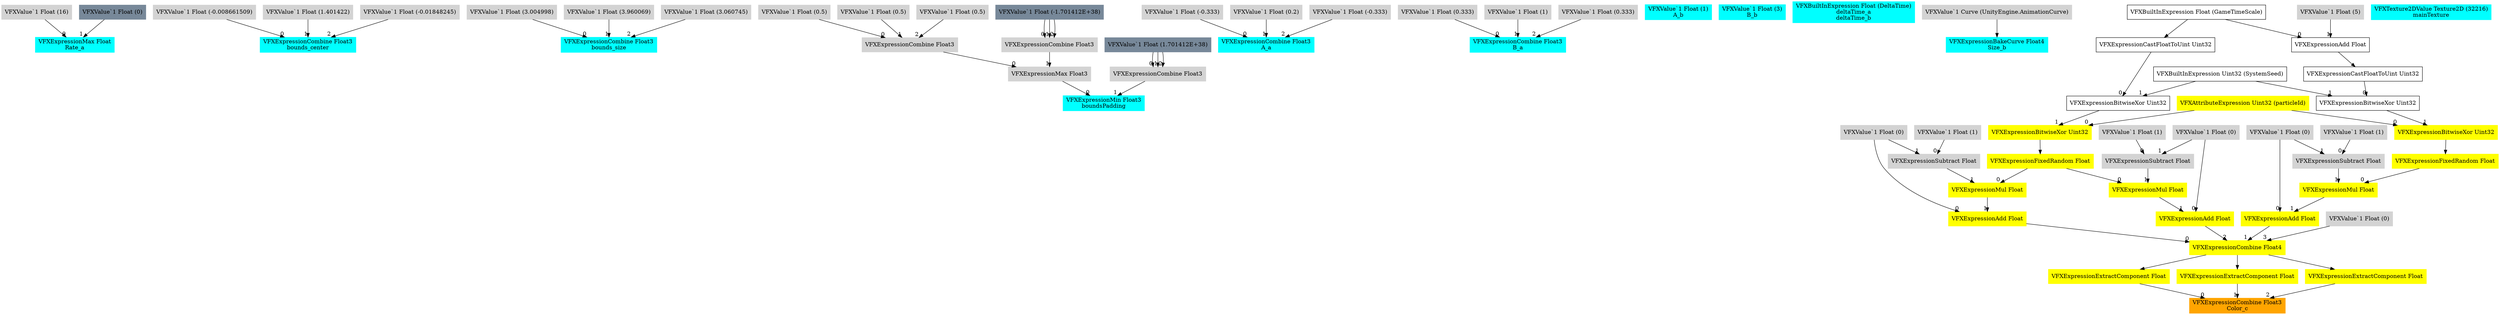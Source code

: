 digraph G {
node0 [shape="box" color="cyan" style="filled" label="VFXExpressionMax Float
Rate_a"]
node1 [shape="box" color="lightgray" style="filled" label="VFXValue`1 Float (16)"]
node2 [shape="box" color="lightslategray" style="filled" label="VFXValue`1 Float (0)"]
node3 [shape="box" color="cyan" style="filled" label="VFXExpressionCombine Float3
bounds_center"]
node4 [shape="box" color="lightgray" style="filled" label="VFXValue`1 Float (-0.008661509)"]
node5 [shape="box" color="lightgray" style="filled" label="VFXValue`1 Float (1.401422)"]
node6 [shape="box" color="lightgray" style="filled" label="VFXValue`1 Float (-0.01848245)"]
node7 [shape="box" color="cyan" style="filled" label="VFXExpressionCombine Float3
bounds_size"]
node8 [shape="box" color="lightgray" style="filled" label="VFXValue`1 Float (3.004998)"]
node9 [shape="box" color="lightgray" style="filled" label="VFXValue`1 Float (3.960069)"]
node10 [shape="box" color="lightgray" style="filled" label="VFXValue`1 Float (3.060745)"]
node11 [shape="box" color="cyan" style="filled" label="VFXExpressionMin Float3
boundsPadding"]
node12 [shape="box" color="lightgray" style="filled" label="VFXExpressionMax Float3"]
node13 [shape="box" color="lightgray" style="filled" label="VFXExpressionCombine Float3"]
node14 [shape="box" color="lightgray" style="filled" label="VFXValue`1 Float (0.5)"]
node15 [shape="box" color="lightgray" style="filled" label="VFXValue`1 Float (0.5)"]
node16 [shape="box" color="lightgray" style="filled" label="VFXValue`1 Float (0.5)"]
node17 [shape="box" color="lightgray" style="filled" label="VFXExpressionCombine Float3"]
node18 [shape="box" color="lightslategray" style="filled" label="VFXValue`1 Float (-1.701412E+38)"]
node19 [shape="box" color="lightgray" style="filled" label="VFXExpressionCombine Float3"]
node20 [shape="box" color="lightslategray" style="filled" label="VFXValue`1 Float (1.701412E+38)"]
node21 [shape="box" color="cyan" style="filled" label="VFXExpressionCombine Float3
A_a"]
node22 [shape="box" color="lightgray" style="filled" label="VFXValue`1 Float (-0.333)"]
node23 [shape="box" color="lightgray" style="filled" label="VFXValue`1 Float (0.2)"]
node24 [shape="box" color="lightgray" style="filled" label="VFXValue`1 Float (-0.333)"]
node25 [shape="box" color="cyan" style="filled" label="VFXExpressionCombine Float3
B_a"]
node26 [shape="box" color="lightgray" style="filled" label="VFXValue`1 Float (0.333)"]
node27 [shape="box" color="lightgray" style="filled" label="VFXValue`1 Float (1)"]
node28 [shape="box" color="lightgray" style="filled" label="VFXValue`1 Float (0.333)"]
node29 [shape="box" color="cyan" style="filled" label="VFXValue`1 Float (1)
A_b"]
node30 [shape="box" color="cyan" style="filled" label="VFXValue`1 Float (3)
B_b"]
node31 [shape="box" color="cyan" style="filled" label="VFXBuiltInExpression Float (DeltaTime)
deltaTime_a
deltaTime_b"]
node32 [shape="box" color="cyan" style="filled" label="VFXExpressionBakeCurve Float4
Size_b"]
node33 [shape="box" color="lightgray" style="filled" label="VFXValue`1 Curve (UnityEngine.AnimationCurve)"]
node34 [shape="box" color="orange" style="filled" label="VFXExpressionCombine Float3
Color_c"]
node35 [shape="box" color="yellow" style="filled" label="VFXExpressionExtractComponent Float"]
node36 [shape="box" color="yellow" style="filled" label="VFXExpressionCombine Float4"]
node37 [shape="box" color="yellow" style="filled" label="VFXExpressionAdd Float"]
node38 [shape="box" color="lightgray" style="filled" label="VFXValue`1 Float (0)"]
node39 [shape="box" color="yellow" style="filled" label="VFXExpressionMul Float"]
node40 [shape="box" color="yellow" style="filled" label="VFXExpressionFixedRandom Float"]
node41 [shape="box" color="yellow" style="filled" label="VFXExpressionBitwiseXor Uint32"]
node42 [shape="box" color="yellow" style="filled" label="VFXAttributeExpression Uint32 (particleId)"]
node43 [shape="box" label="VFXExpressionBitwiseXor Uint32"]
node44 [shape="box" label="VFXExpressionCastFloatToUint Uint32"]
node45 [shape="box" label="VFXBuiltInExpression Float (GameTimeScale)"]
node46 [shape="box" label="VFXBuiltInExpression Uint32 (SystemSeed)"]
node47 [shape="box" color="lightgray" style="filled" label="VFXExpressionSubtract Float"]
node48 [shape="box" color="lightgray" style="filled" label="VFXValue`1 Float (1)"]
node49 [shape="box" color="yellow" style="filled" label="VFXExpressionAdd Float"]
node50 [shape="box" color="lightgray" style="filled" label="VFXValue`1 Float (0)"]
node51 [shape="box" color="yellow" style="filled" label="VFXExpressionMul Float"]
node52 [shape="box" color="yellow" style="filled" label="VFXExpressionFixedRandom Float"]
node53 [shape="box" color="yellow" style="filled" label="VFXExpressionBitwiseXor Uint32"]
node54 [shape="box" label="VFXExpressionBitwiseXor Uint32"]
node55 [shape="box" label="VFXExpressionCastFloatToUint Uint32"]
node56 [shape="box" label="VFXExpressionAdd Float"]
node57 [shape="box" color="lightgray" style="filled" label="VFXValue`1 Float (5)"]
node58 [shape="box" color="lightgray" style="filled" label="VFXExpressionSubtract Float"]
node59 [shape="box" color="lightgray" style="filled" label="VFXValue`1 Float (1)"]
node60 [shape="box" color="yellow" style="filled" label="VFXExpressionAdd Float"]
node61 [shape="box" color="lightgray" style="filled" label="VFXValue`1 Float (0)"]
node62 [shape="box" color="yellow" style="filled" label="VFXExpressionMul Float"]
node63 [shape="box" color="lightgray" style="filled" label="VFXExpressionSubtract Float"]
node64 [shape="box" color="lightgray" style="filled" label="VFXValue`1 Float (1)"]
node65 [shape="box" color="lightgray" style="filled" label="VFXValue`1 Float (0)"]
node66 [shape="box" color="yellow" style="filled" label="VFXExpressionExtractComponent Float"]
node67 [shape="box" color="yellow" style="filled" label="VFXExpressionExtractComponent Float"]
node68 [shape="box" color="cyan" style="filled" label="VFXTexture2DValue Texture2D (32216)
mainTexture"]
node1 -> node0 [headlabel="0"]
node2 -> node0 [headlabel="1"]
node4 -> node3 [headlabel="0"]
node5 -> node3 [headlabel="1"]
node6 -> node3 [headlabel="2"]
node8 -> node7 [headlabel="0"]
node9 -> node7 [headlabel="1"]
node10 -> node7 [headlabel="2"]
node12 -> node11 [headlabel="0"]
node19 -> node11 [headlabel="1"]
node13 -> node12 [headlabel="0"]
node17 -> node12 [headlabel="1"]
node14 -> node13 [headlabel="0"]
node15 -> node13 [headlabel="1"]
node16 -> node13 [headlabel="2"]
node18 -> node17 [headlabel="0"]
node18 -> node17 [headlabel="1"]
node18 -> node17 [headlabel="2"]
node20 -> node19 [headlabel="0"]
node20 -> node19 [headlabel="1"]
node20 -> node19 [headlabel="2"]
node22 -> node21 [headlabel="0"]
node23 -> node21 [headlabel="1"]
node24 -> node21 [headlabel="2"]
node26 -> node25 [headlabel="0"]
node27 -> node25 [headlabel="1"]
node28 -> node25 [headlabel="2"]
node33 -> node32 
node35 -> node34 [headlabel="0"]
node66 -> node34 [headlabel="1"]
node67 -> node34 [headlabel="2"]
node36 -> node35 
node37 -> node36 [headlabel="0"]
node49 -> node36 [headlabel="1"]
node60 -> node36 [headlabel="2"]
node65 -> node36 [headlabel="3"]
node38 -> node37 [headlabel="0"]
node39 -> node37 [headlabel="1"]
node40 -> node39 [headlabel="0"]
node47 -> node39 [headlabel="1"]
node41 -> node40 
node42 -> node41 [headlabel="0"]
node43 -> node41 [headlabel="1"]
node44 -> node43 [headlabel="0"]
node46 -> node43 [headlabel="1"]
node45 -> node44 
node48 -> node47 [headlabel="0"]
node38 -> node47 [headlabel="1"]
node50 -> node49 [headlabel="0"]
node51 -> node49 [headlabel="1"]
node52 -> node51 [headlabel="0"]
node58 -> node51 [headlabel="1"]
node53 -> node52 
node42 -> node53 [headlabel="0"]
node54 -> node53 [headlabel="1"]
node55 -> node54 [headlabel="0"]
node46 -> node54 [headlabel="1"]
node56 -> node55 
node45 -> node56 [headlabel="0"]
node57 -> node56 [headlabel="1"]
node59 -> node58 [headlabel="0"]
node50 -> node58 [headlabel="1"]
node61 -> node60 [headlabel="0"]
node62 -> node60 [headlabel="1"]
node40 -> node62 [headlabel="0"]
node63 -> node62 [headlabel="1"]
node64 -> node63 [headlabel="0"]
node61 -> node63 [headlabel="1"]
node36 -> node66 
node36 -> node67 
}
